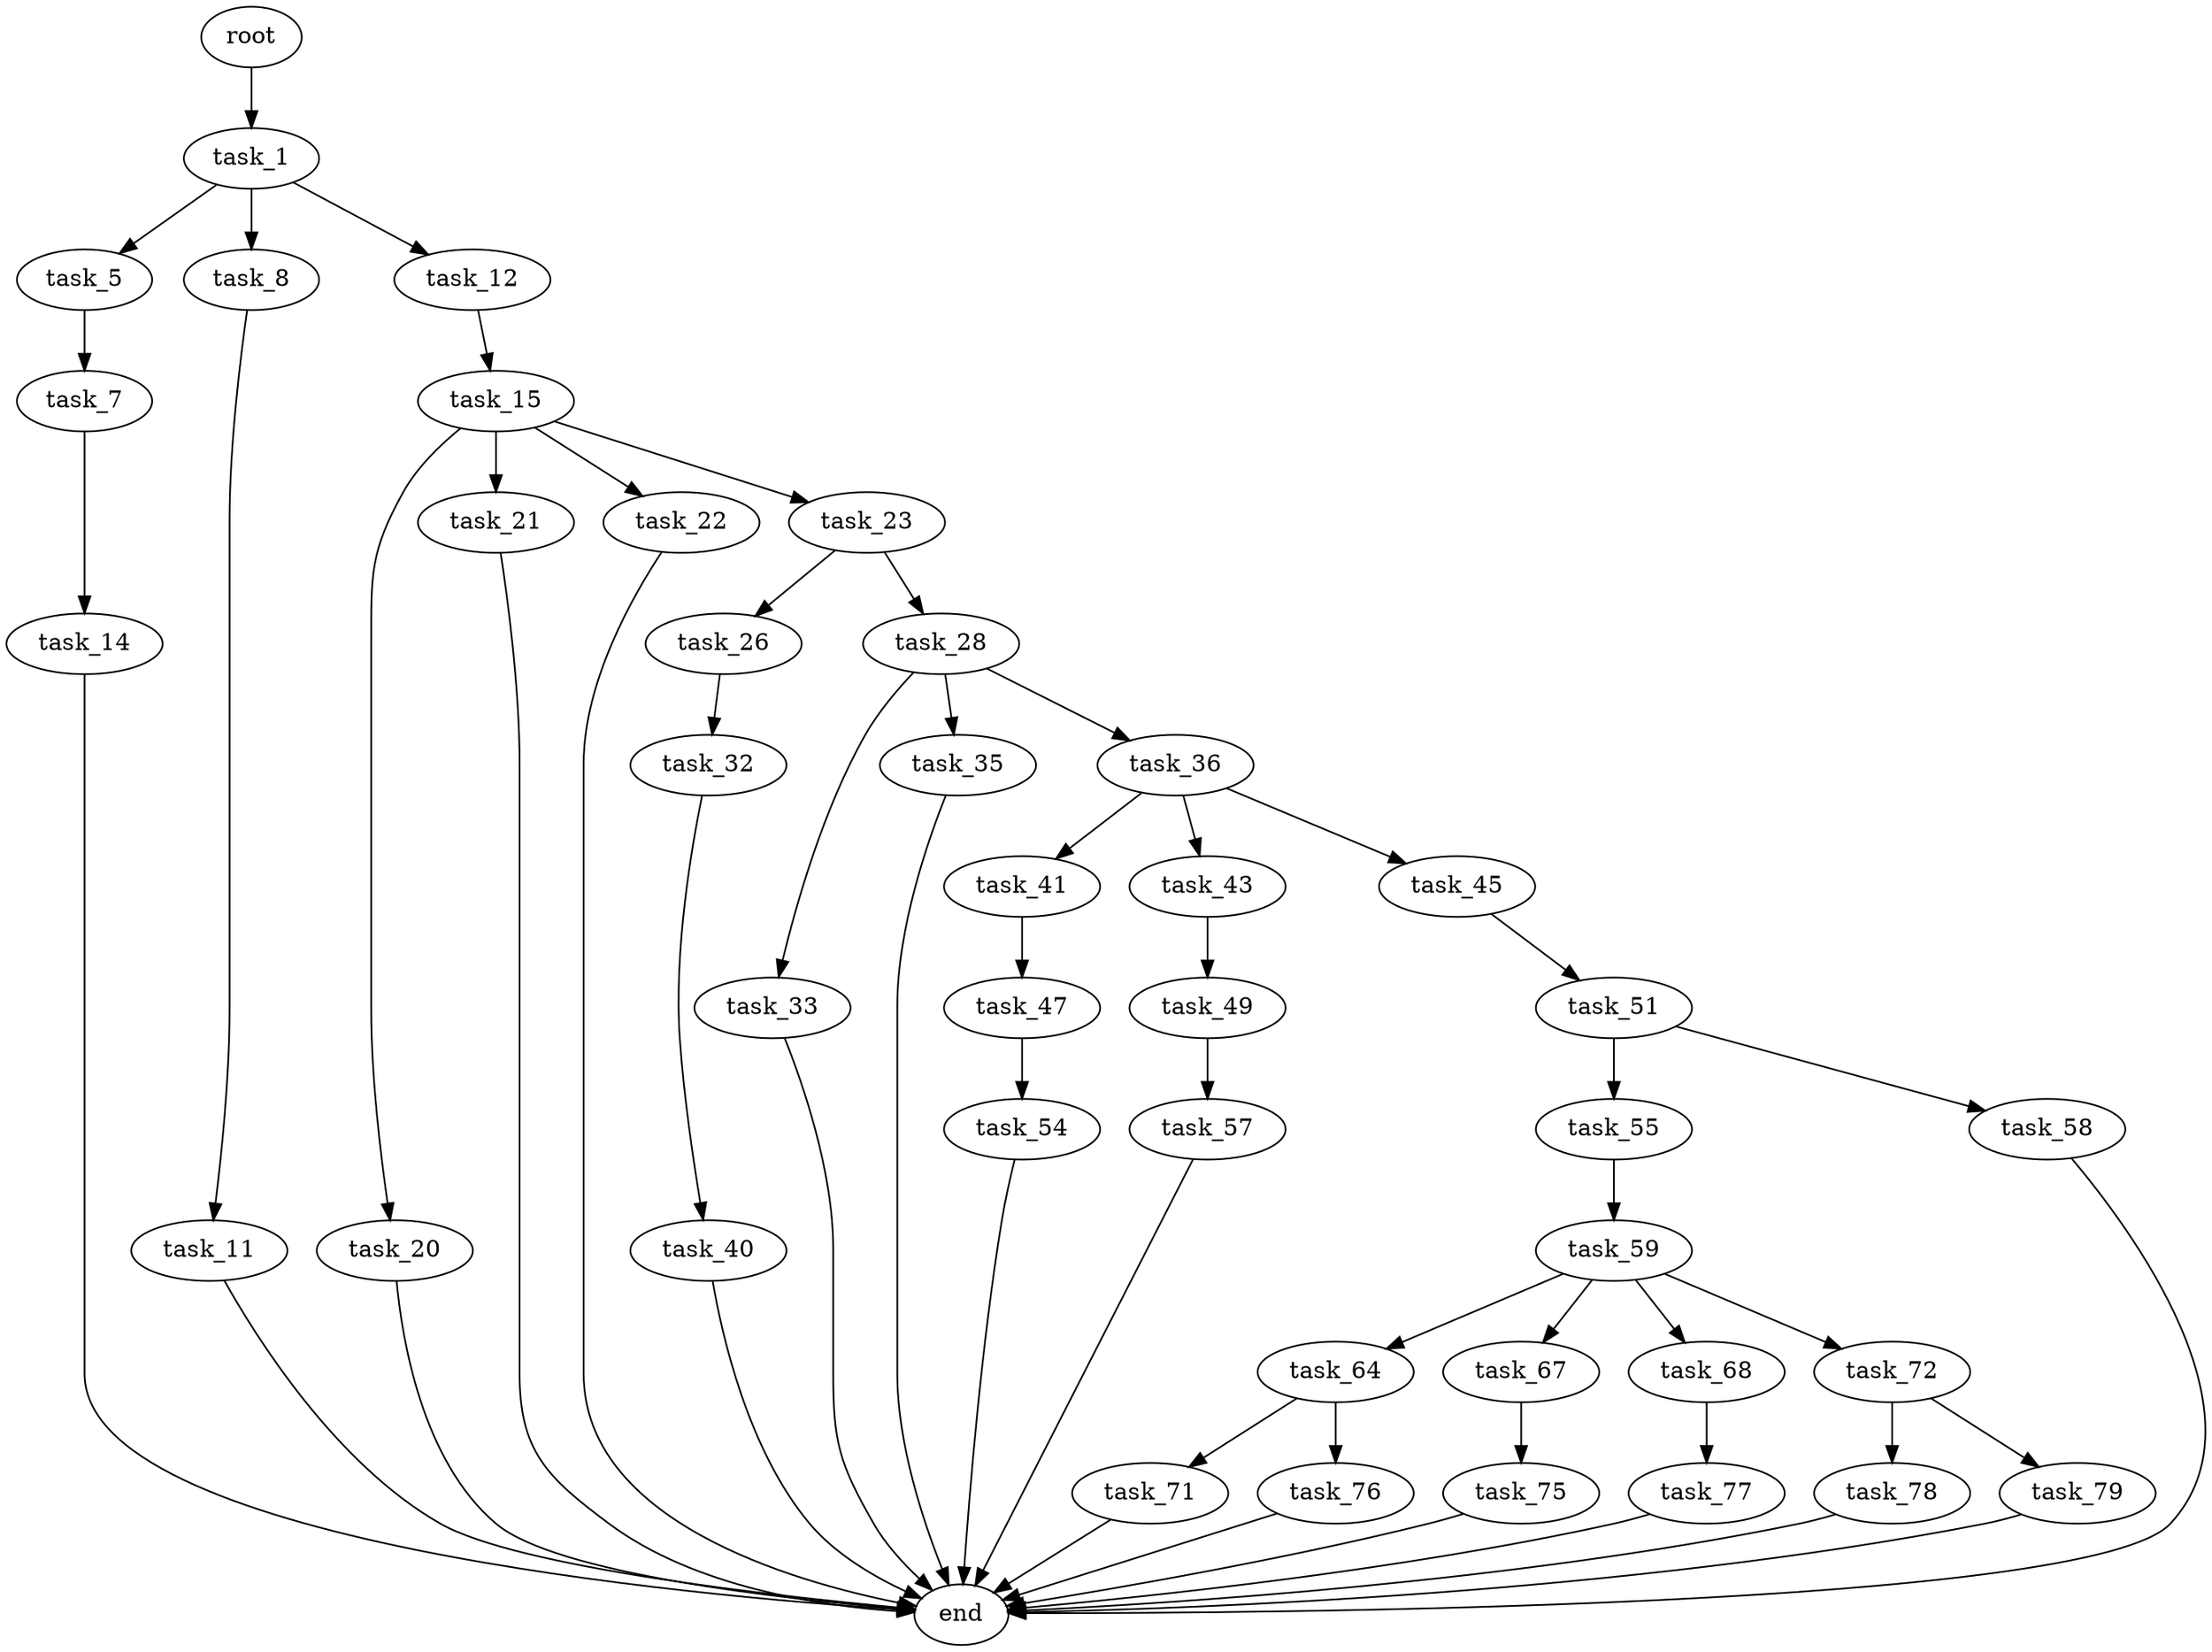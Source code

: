 digraph G {
  root [size="0.000000"];
  task_1 [size="140102778556.000000"];
  task_5 [size="1195583898071.000000"];
  task_8 [size="39243392436.000000"];
  task_12 [size="2032751938.000000"];
  task_7 [size="68719476736.000000"];
  task_14 [size="18625353849.000000"];
  task_11 [size="301425653724.000000"];
  end [size="0.000000"];
  task_15 [size="26634389326.000000"];
  task_20 [size="368293445632.000000"];
  task_21 [size="541678941.000000"];
  task_22 [size="17219104543.000000"];
  task_23 [size="146416196160.000000"];
  task_26 [size="33000687306.000000"];
  task_28 [size="607891981481.000000"];
  task_32 [size="290192608264.000000"];
  task_33 [size="481373710359.000000"];
  task_35 [size="1073741824000.000000"];
  task_36 [size="59855836288.000000"];
  task_40 [size="549755813888.000000"];
  task_41 [size="68719476736.000000"];
  task_43 [size="9619000358.000000"];
  task_45 [size="9704623837.000000"];
  task_47 [size="8982247309.000000"];
  task_49 [size="782757789696.000000"];
  task_51 [size="2167062393.000000"];
  task_54 [size="22937850548.000000"];
  task_57 [size="6735264580.000000"];
  task_55 [size="8589934592.000000"];
  task_58 [size="757024326.000000"];
  task_59 [size="368293445632.000000"];
  task_64 [size="68719476736.000000"];
  task_67 [size="412223767592.000000"];
  task_68 [size="1073741824000.000000"];
  task_72 [size="14885043418.000000"];
  task_71 [size="3992513182.000000"];
  task_76 [size="146494039596.000000"];
  task_75 [size="82416684486.000000"];
  task_77 [size="253103967661.000000"];
  task_78 [size="1443400662.000000"];
  task_79 [size="302923751012.000000"];

  root -> task_1 [size="1.000000"];
  task_1 -> task_5 [size="536870912.000000"];
  task_1 -> task_8 [size="536870912.000000"];
  task_1 -> task_12 [size="536870912.000000"];
  task_5 -> task_7 [size="838860800.000000"];
  task_8 -> task_11 [size="134217728.000000"];
  task_12 -> task_15 [size="33554432.000000"];
  task_7 -> task_14 [size="134217728.000000"];
  task_14 -> end [size="1.000000"];
  task_11 -> end [size="1.000000"];
  task_15 -> task_20 [size="33554432.000000"];
  task_15 -> task_21 [size="33554432.000000"];
  task_15 -> task_22 [size="33554432.000000"];
  task_15 -> task_23 [size="33554432.000000"];
  task_20 -> end [size="1.000000"];
  task_21 -> end [size="1.000000"];
  task_22 -> end [size="1.000000"];
  task_23 -> task_26 [size="134217728.000000"];
  task_23 -> task_28 [size="134217728.000000"];
  task_26 -> task_32 [size="838860800.000000"];
  task_28 -> task_33 [size="679477248.000000"];
  task_28 -> task_35 [size="679477248.000000"];
  task_28 -> task_36 [size="679477248.000000"];
  task_32 -> task_40 [size="536870912.000000"];
  task_33 -> end [size="1.000000"];
  task_35 -> end [size="1.000000"];
  task_36 -> task_41 [size="75497472.000000"];
  task_36 -> task_43 [size="75497472.000000"];
  task_36 -> task_45 [size="75497472.000000"];
  task_40 -> end [size="1.000000"];
  task_41 -> task_47 [size="134217728.000000"];
  task_43 -> task_49 [size="33554432.000000"];
  task_45 -> task_51 [size="209715200.000000"];
  task_47 -> task_54 [size="209715200.000000"];
  task_49 -> task_57 [size="679477248.000000"];
  task_51 -> task_55 [size="75497472.000000"];
  task_51 -> task_58 [size="75497472.000000"];
  task_54 -> end [size="1.000000"];
  task_57 -> end [size="1.000000"];
  task_55 -> task_59 [size="33554432.000000"];
  task_58 -> end [size="1.000000"];
  task_59 -> task_64 [size="411041792.000000"];
  task_59 -> task_67 [size="411041792.000000"];
  task_59 -> task_68 [size="411041792.000000"];
  task_59 -> task_72 [size="411041792.000000"];
  task_64 -> task_71 [size="134217728.000000"];
  task_64 -> task_76 [size="134217728.000000"];
  task_67 -> task_75 [size="838860800.000000"];
  task_68 -> task_77 [size="838860800.000000"];
  task_72 -> task_78 [size="411041792.000000"];
  task_72 -> task_79 [size="411041792.000000"];
  task_71 -> end [size="1.000000"];
  task_76 -> end [size="1.000000"];
  task_75 -> end [size="1.000000"];
  task_77 -> end [size="1.000000"];
  task_78 -> end [size="1.000000"];
  task_79 -> end [size="1.000000"];
}
